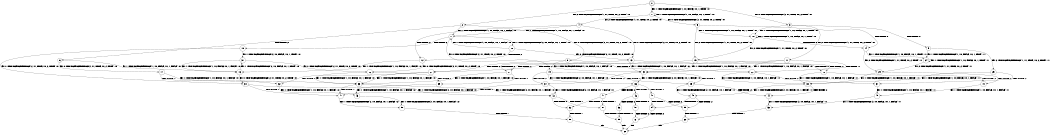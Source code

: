 digraph BCG {
size = "7, 10.5";
center = TRUE;
node [shape = circle];
0 [peripheries = 2];
0 -> 1 [label = "EX !1 !ATOMIC_EXCH_BRANCH (1, +0, FALSE, +0, 1, TRUE) !:0:"];
0 -> 2 [label = "EX !2 !ATOMIC_EXCH_BRANCH (1, +1, TRUE, +0, 2, TRUE) !:0:"];
0 -> 3 [label = "EX !0 !ATOMIC_EXCH_BRANCH (2, +1, TRUE, +0, 2, TRUE) !:0:"];
1 -> 4 [label = "EX !2 !ATOMIC_EXCH_BRANCH (1, +1, TRUE, +0, 2, TRUE) !:0:"];
1 -> 5 [label = "EX !0 !ATOMIC_EXCH_BRANCH (2, +1, TRUE, +0, 2, TRUE) !:0:"];
1 -> 1 [label = "EX !1 !ATOMIC_EXCH_BRANCH (1, +0, FALSE, +0, 1, TRUE) !:0:"];
2 -> 6 [label = "TERMINATE !2"];
2 -> 7 [label = "EX !1 !ATOMIC_EXCH_BRANCH (1, +0, FALSE, +0, 1, FALSE) !:0:"];
2 -> 8 [label = "EX !0 !ATOMIC_EXCH_BRANCH (2, +1, TRUE, +0, 2, TRUE) !:0:"];
3 -> 9 [label = "TERMINATE !0"];
3 -> 10 [label = "EX !1 !ATOMIC_EXCH_BRANCH (1, +0, FALSE, +0, 1, TRUE) !:0:"];
3 -> 11 [label = "EX !2 !ATOMIC_EXCH_BRANCH (1, +1, TRUE, +0, 2, TRUE) !:0:"];
4 -> 12 [label = "TERMINATE !2"];
4 -> 13 [label = "EX !0 !ATOMIC_EXCH_BRANCH (2, +1, TRUE, +0, 2, TRUE) !:0:"];
4 -> 7 [label = "EX !1 !ATOMIC_EXCH_BRANCH (1, +0, FALSE, +0, 1, FALSE) !:0:"];
5 -> 14 [label = "TERMINATE !0"];
5 -> 15 [label = "EX !2 !ATOMIC_EXCH_BRANCH (1, +1, TRUE, +0, 2, TRUE) !:0:"];
5 -> 10 [label = "EX !1 !ATOMIC_EXCH_BRANCH (1, +0, FALSE, +0, 1, TRUE) !:0:"];
6 -> 16 [label = "EX !1 !ATOMIC_EXCH_BRANCH (1, +0, FALSE, +0, 1, FALSE) !:0:"];
6 -> 17 [label = "EX !0 !ATOMIC_EXCH_BRANCH (2, +1, TRUE, +0, 2, TRUE) !:0:"];
7 -> 18 [label = "TERMINATE !2"];
7 -> 19 [label = "EX !0 !ATOMIC_EXCH_BRANCH (2, +1, TRUE, +0, 2, TRUE) !:0:"];
7 -> 20 [label = "EX !1 !ATOMIC_EXCH_BRANCH (2, +0, FALSE, +0, 1, TRUE) !:0:"];
8 -> 21 [label = "TERMINATE !2"];
8 -> 22 [label = "TERMINATE !0"];
8 -> 23 [label = "EX !1 !ATOMIC_EXCH_BRANCH (1, +0, FALSE, +0, 1, FALSE) !:0:"];
9 -> 24 [label = "EX !1 !ATOMIC_EXCH_BRANCH (1, +0, FALSE, +0, 1, TRUE) !:1:"];
9 -> 25 [label = "EX !2 !ATOMIC_EXCH_BRANCH (1, +1, TRUE, +0, 2, TRUE) !:1:"];
10 -> 14 [label = "TERMINATE !0"];
10 -> 15 [label = "EX !2 !ATOMIC_EXCH_BRANCH (1, +1, TRUE, +0, 2, TRUE) !:0:"];
10 -> 10 [label = "EX !1 !ATOMIC_EXCH_BRANCH (1, +0, FALSE, +0, 1, TRUE) !:0:"];
11 -> 21 [label = "TERMINATE !2"];
11 -> 22 [label = "TERMINATE !0"];
11 -> 23 [label = "EX !1 !ATOMIC_EXCH_BRANCH (1, +0, FALSE, +0, 1, FALSE) !:0:"];
12 -> 26 [label = "EX !0 !ATOMIC_EXCH_BRANCH (2, +1, TRUE, +0, 2, TRUE) !:0:"];
12 -> 16 [label = "EX !1 !ATOMIC_EXCH_BRANCH (1, +0, FALSE, +0, 1, FALSE) !:0:"];
13 -> 27 [label = "TERMINATE !2"];
13 -> 28 [label = "TERMINATE !0"];
13 -> 23 [label = "EX !1 !ATOMIC_EXCH_BRANCH (1, +0, FALSE, +0, 1, FALSE) !:0:"];
14 -> 29 [label = "EX !2 !ATOMIC_EXCH_BRANCH (1, +1, TRUE, +0, 2, TRUE) !:1:"];
14 -> 24 [label = "EX !1 !ATOMIC_EXCH_BRANCH (1, +0, FALSE, +0, 1, TRUE) !:1:"];
15 -> 27 [label = "TERMINATE !2"];
15 -> 28 [label = "TERMINATE !0"];
15 -> 23 [label = "EX !1 !ATOMIC_EXCH_BRANCH (1, +0, FALSE, +0, 1, FALSE) !:0:"];
16 -> 30 [label = "EX !0 !ATOMIC_EXCH_BRANCH (2, +1, TRUE, +0, 2, TRUE) !:0:"];
16 -> 31 [label = "EX !1 !ATOMIC_EXCH_BRANCH (2, +0, FALSE, +0, 1, TRUE) !:0:"];
17 -> 32 [label = "TERMINATE !0"];
17 -> 33 [label = "EX !1 !ATOMIC_EXCH_BRANCH (1, +0, FALSE, +0, 1, FALSE) !:0:"];
18 -> 30 [label = "EX !0 !ATOMIC_EXCH_BRANCH (2, +1, TRUE, +0, 2, TRUE) !:0:"];
18 -> 31 [label = "EX !1 !ATOMIC_EXCH_BRANCH (2, +0, FALSE, +0, 1, TRUE) !:0:"];
19 -> 34 [label = "TERMINATE !2"];
19 -> 35 [label = "TERMINATE !0"];
19 -> 36 [label = "EX !1 !ATOMIC_EXCH_BRANCH (2, +0, FALSE, +0, 1, FALSE) !:0:"];
20 -> 12 [label = "TERMINATE !2"];
20 -> 13 [label = "EX !0 !ATOMIC_EXCH_BRANCH (2, +1, TRUE, +0, 2, TRUE) !:0:"];
20 -> 7 [label = "EX !1 !ATOMIC_EXCH_BRANCH (1, +0, FALSE, +0, 1, FALSE) !:0:"];
21 -> 32 [label = "TERMINATE !0"];
21 -> 33 [label = "EX !1 !ATOMIC_EXCH_BRANCH (1, +0, FALSE, +0, 1, FALSE) !:0:"];
22 -> 37 [label = "TERMINATE !2"];
22 -> 38 [label = "EX !1 !ATOMIC_EXCH_BRANCH (1, +0, FALSE, +0, 1, FALSE) !:1:"];
23 -> 34 [label = "TERMINATE !2"];
23 -> 35 [label = "TERMINATE !0"];
23 -> 36 [label = "EX !1 !ATOMIC_EXCH_BRANCH (2, +0, FALSE, +0, 1, FALSE) !:0:"];
24 -> 29 [label = "EX !2 !ATOMIC_EXCH_BRANCH (1, +1, TRUE, +0, 2, TRUE) !:1:"];
24 -> 24 [label = "EX !1 !ATOMIC_EXCH_BRANCH (1, +0, FALSE, +0, 1, TRUE) !:1:"];
25 -> 37 [label = "TERMINATE !2"];
25 -> 38 [label = "EX !1 !ATOMIC_EXCH_BRANCH (1, +0, FALSE, +0, 1, FALSE) !:1:"];
26 -> 39 [label = "TERMINATE !0"];
26 -> 33 [label = "EX !1 !ATOMIC_EXCH_BRANCH (1, +0, FALSE, +0, 1, FALSE) !:0:"];
27 -> 39 [label = "TERMINATE !0"];
27 -> 33 [label = "EX !1 !ATOMIC_EXCH_BRANCH (1, +0, FALSE, +0, 1, FALSE) !:0:"];
28 -> 40 [label = "TERMINATE !2"];
28 -> 38 [label = "EX !1 !ATOMIC_EXCH_BRANCH (1, +0, FALSE, +0, 1, FALSE) !:1:"];
29 -> 40 [label = "TERMINATE !2"];
29 -> 38 [label = "EX !1 !ATOMIC_EXCH_BRANCH (1, +0, FALSE, +0, 1, FALSE) !:1:"];
30 -> 41 [label = "TERMINATE !0"];
30 -> 42 [label = "EX !1 !ATOMIC_EXCH_BRANCH (2, +0, FALSE, +0, 1, FALSE) !:0:"];
31 -> 26 [label = "EX !0 !ATOMIC_EXCH_BRANCH (2, +1, TRUE, +0, 2, TRUE) !:0:"];
31 -> 16 [label = "EX !1 !ATOMIC_EXCH_BRANCH (1, +0, FALSE, +0, 1, FALSE) !:0:"];
32 -> 43 [label = "EX !1 !ATOMIC_EXCH_BRANCH (1, +0, FALSE, +0, 1, FALSE) !:2:"];
33 -> 41 [label = "TERMINATE !0"];
33 -> 42 [label = "EX !1 !ATOMIC_EXCH_BRANCH (2, +0, FALSE, +0, 1, FALSE) !:0:"];
34 -> 41 [label = "TERMINATE !0"];
34 -> 42 [label = "EX !1 !ATOMIC_EXCH_BRANCH (2, +0, FALSE, +0, 1, FALSE) !:0:"];
35 -> 44 [label = "TERMINATE !2"];
35 -> 45 [label = "EX !1 !ATOMIC_EXCH_BRANCH (2, +0, FALSE, +0, 1, FALSE) !:1:"];
36 -> 46 [label = "TERMINATE !1"];
36 -> 47 [label = "TERMINATE !2"];
36 -> 48 [label = "TERMINATE !0"];
37 -> 49 [label = "EX !1 !ATOMIC_EXCH_BRANCH (1, +0, FALSE, +0, 1, FALSE) !:1:"];
38 -> 44 [label = "TERMINATE !2"];
38 -> 45 [label = "EX !1 !ATOMIC_EXCH_BRANCH (2, +0, FALSE, +0, 1, FALSE) !:1:"];
39 -> 43 [label = "EX !1 !ATOMIC_EXCH_BRANCH (1, +0, FALSE, +0, 1, FALSE) !:2:"];
40 -> 49 [label = "EX !1 !ATOMIC_EXCH_BRANCH (1, +0, FALSE, +0, 1, FALSE) !:1:"];
41 -> 50 [label = "EX !1 !ATOMIC_EXCH_BRANCH (2, +0, FALSE, +0, 1, FALSE) !:2:"];
42 -> 51 [label = "TERMINATE !1"];
42 -> 52 [label = "TERMINATE !0"];
43 -> 50 [label = "EX !1 !ATOMIC_EXCH_BRANCH (2, +0, FALSE, +0, 1, FALSE) !:2:"];
44 -> 53 [label = "EX !1 !ATOMIC_EXCH_BRANCH (2, +0, FALSE, +0, 1, FALSE) !:1:"];
45 -> 54 [label = "TERMINATE !1"];
45 -> 55 [label = "TERMINATE !2"];
46 -> 56 [label = "TERMINATE !2"];
46 -> 57 [label = "TERMINATE !0"];
47 -> 51 [label = "TERMINATE !1"];
47 -> 52 [label = "TERMINATE !0"];
48 -> 54 [label = "TERMINATE !1"];
48 -> 55 [label = "TERMINATE !2"];
49 -> 53 [label = "EX !1 !ATOMIC_EXCH_BRANCH (2, +0, FALSE, +0, 1, FALSE) !:1:"];
50 -> 58 [label = "TERMINATE !1"];
51 -> 59 [label = "TERMINATE !0"];
52 -> 58 [label = "TERMINATE !1"];
53 -> 60 [label = "TERMINATE !1"];
54 -> 61 [label = "TERMINATE !2"];
55 -> 60 [label = "TERMINATE !1"];
56 -> 59 [label = "TERMINATE !0"];
57 -> 61 [label = "TERMINATE !2"];
58 -> 62 [label = "exit"];
59 -> 62 [label = "exit"];
60 -> 62 [label = "exit"];
61 -> 62 [label = "exit"];
}
